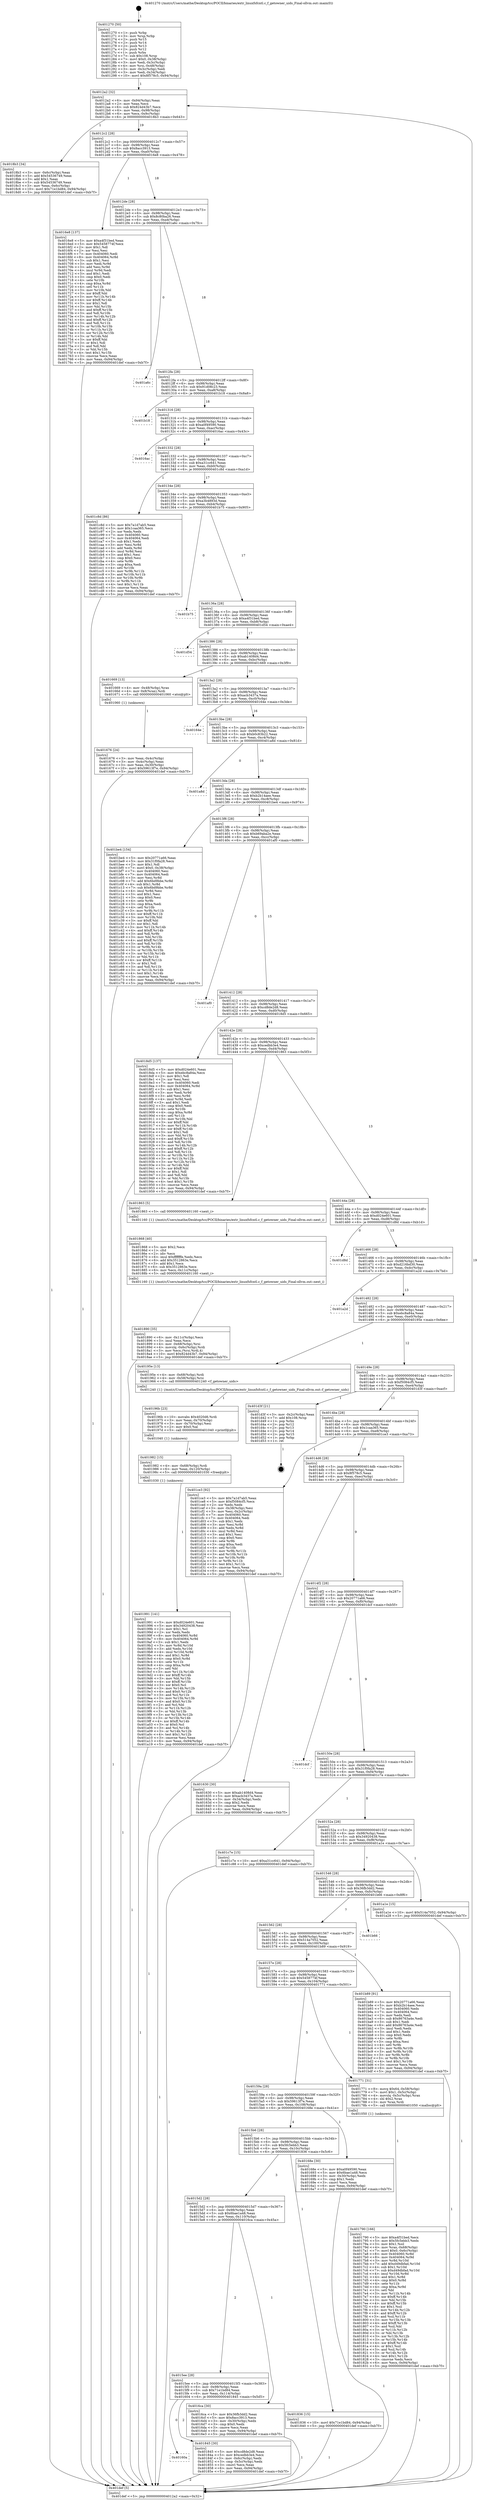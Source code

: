 digraph "0x401270" {
  label = "0x401270 (/mnt/c/Users/mathe/Desktop/tcc/POCII/binaries/extr_linuxfsfcntl.c_f_getowner_uids_Final-ollvm.out::main(0))"
  labelloc = "t"
  node[shape=record]

  Entry [label="",width=0.3,height=0.3,shape=circle,fillcolor=black,style=filled]
  "0x4012a2" [label="{
     0x4012a2 [32]\l
     | [instrs]\l
     &nbsp;&nbsp;0x4012a2 \<+6\>: mov -0x94(%rbp),%eax\l
     &nbsp;&nbsp;0x4012a8 \<+2\>: mov %eax,%ecx\l
     &nbsp;&nbsp;0x4012aa \<+6\>: sub $0x824d43b7,%ecx\l
     &nbsp;&nbsp;0x4012b0 \<+6\>: mov %eax,-0x98(%rbp)\l
     &nbsp;&nbsp;0x4012b6 \<+6\>: mov %ecx,-0x9c(%rbp)\l
     &nbsp;&nbsp;0x4012bc \<+6\>: je 00000000004018b3 \<main+0x643\>\l
  }"]
  "0x4018b3" [label="{
     0x4018b3 [34]\l
     | [instrs]\l
     &nbsp;&nbsp;0x4018b3 \<+3\>: mov -0x6c(%rbp),%eax\l
     &nbsp;&nbsp;0x4018b6 \<+5\>: add $0x54536749,%eax\l
     &nbsp;&nbsp;0x4018bb \<+3\>: add $0x1,%eax\l
     &nbsp;&nbsp;0x4018be \<+5\>: sub $0x54536749,%eax\l
     &nbsp;&nbsp;0x4018c3 \<+3\>: mov %eax,-0x6c(%rbp)\l
     &nbsp;&nbsp;0x4018c6 \<+10\>: movl $0x71e1bd84,-0x94(%rbp)\l
     &nbsp;&nbsp;0x4018d0 \<+5\>: jmp 0000000000401def \<main+0xb7f\>\l
  }"]
  "0x4012c2" [label="{
     0x4012c2 [28]\l
     | [instrs]\l
     &nbsp;&nbsp;0x4012c2 \<+5\>: jmp 00000000004012c7 \<main+0x57\>\l
     &nbsp;&nbsp;0x4012c7 \<+6\>: mov -0x98(%rbp),%eax\l
     &nbsp;&nbsp;0x4012cd \<+5\>: sub $0x8acc3913,%eax\l
     &nbsp;&nbsp;0x4012d2 \<+6\>: mov %eax,-0xa0(%rbp)\l
     &nbsp;&nbsp;0x4012d8 \<+6\>: je 00000000004016e8 \<main+0x478\>\l
  }"]
  Exit [label="",width=0.3,height=0.3,shape=circle,fillcolor=black,style=filled,peripheries=2]
  "0x4016e8" [label="{
     0x4016e8 [137]\l
     | [instrs]\l
     &nbsp;&nbsp;0x4016e8 \<+5\>: mov $0xa4f31bed,%eax\l
     &nbsp;&nbsp;0x4016ed \<+5\>: mov $0x5458774f,%ecx\l
     &nbsp;&nbsp;0x4016f2 \<+2\>: mov $0x1,%dl\l
     &nbsp;&nbsp;0x4016f4 \<+2\>: xor %esi,%esi\l
     &nbsp;&nbsp;0x4016f6 \<+7\>: mov 0x404060,%edi\l
     &nbsp;&nbsp;0x4016fd \<+8\>: mov 0x404064,%r8d\l
     &nbsp;&nbsp;0x401705 \<+3\>: sub $0x1,%esi\l
     &nbsp;&nbsp;0x401708 \<+3\>: mov %edi,%r9d\l
     &nbsp;&nbsp;0x40170b \<+3\>: add %esi,%r9d\l
     &nbsp;&nbsp;0x40170e \<+4\>: imul %r9d,%edi\l
     &nbsp;&nbsp;0x401712 \<+3\>: and $0x1,%edi\l
     &nbsp;&nbsp;0x401715 \<+3\>: cmp $0x0,%edi\l
     &nbsp;&nbsp;0x401718 \<+4\>: sete %r10b\l
     &nbsp;&nbsp;0x40171c \<+4\>: cmp $0xa,%r8d\l
     &nbsp;&nbsp;0x401720 \<+4\>: setl %r11b\l
     &nbsp;&nbsp;0x401724 \<+3\>: mov %r10b,%bl\l
     &nbsp;&nbsp;0x401727 \<+3\>: xor $0xff,%bl\l
     &nbsp;&nbsp;0x40172a \<+3\>: mov %r11b,%r14b\l
     &nbsp;&nbsp;0x40172d \<+4\>: xor $0xff,%r14b\l
     &nbsp;&nbsp;0x401731 \<+3\>: xor $0x1,%dl\l
     &nbsp;&nbsp;0x401734 \<+3\>: mov %bl,%r15b\l
     &nbsp;&nbsp;0x401737 \<+4\>: and $0xff,%r15b\l
     &nbsp;&nbsp;0x40173b \<+3\>: and %dl,%r10b\l
     &nbsp;&nbsp;0x40173e \<+3\>: mov %r14b,%r12b\l
     &nbsp;&nbsp;0x401741 \<+4\>: and $0xff,%r12b\l
     &nbsp;&nbsp;0x401745 \<+3\>: and %dl,%r11b\l
     &nbsp;&nbsp;0x401748 \<+3\>: or %r10b,%r15b\l
     &nbsp;&nbsp;0x40174b \<+3\>: or %r11b,%r12b\l
     &nbsp;&nbsp;0x40174e \<+3\>: xor %r12b,%r15b\l
     &nbsp;&nbsp;0x401751 \<+3\>: or %r14b,%bl\l
     &nbsp;&nbsp;0x401754 \<+3\>: xor $0xff,%bl\l
     &nbsp;&nbsp;0x401757 \<+3\>: or $0x1,%dl\l
     &nbsp;&nbsp;0x40175a \<+2\>: and %dl,%bl\l
     &nbsp;&nbsp;0x40175c \<+3\>: or %bl,%r15b\l
     &nbsp;&nbsp;0x40175f \<+4\>: test $0x1,%r15b\l
     &nbsp;&nbsp;0x401763 \<+3\>: cmovne %ecx,%eax\l
     &nbsp;&nbsp;0x401766 \<+6\>: mov %eax,-0x94(%rbp)\l
     &nbsp;&nbsp;0x40176c \<+5\>: jmp 0000000000401def \<main+0xb7f\>\l
  }"]
  "0x4012de" [label="{
     0x4012de [28]\l
     | [instrs]\l
     &nbsp;&nbsp;0x4012de \<+5\>: jmp 00000000004012e3 \<main+0x73\>\l
     &nbsp;&nbsp;0x4012e3 \<+6\>: mov -0x98(%rbp),%eax\l
     &nbsp;&nbsp;0x4012e9 \<+5\>: sub $0x8c80ba26,%eax\l
     &nbsp;&nbsp;0x4012ee \<+6\>: mov %eax,-0xa4(%rbp)\l
     &nbsp;&nbsp;0x4012f4 \<+6\>: je 0000000000401a6c \<main+0x7fc\>\l
  }"]
  "0x401991" [label="{
     0x401991 [141]\l
     | [instrs]\l
     &nbsp;&nbsp;0x401991 \<+5\>: mov $0xd024e601,%eax\l
     &nbsp;&nbsp;0x401996 \<+5\>: mov $0x34920438,%esi\l
     &nbsp;&nbsp;0x40199b \<+2\>: mov $0x1,%cl\l
     &nbsp;&nbsp;0x40199d \<+2\>: xor %edx,%edx\l
     &nbsp;&nbsp;0x40199f \<+8\>: mov 0x404060,%r8d\l
     &nbsp;&nbsp;0x4019a7 \<+8\>: mov 0x404064,%r9d\l
     &nbsp;&nbsp;0x4019af \<+3\>: sub $0x1,%edx\l
     &nbsp;&nbsp;0x4019b2 \<+3\>: mov %r8d,%r10d\l
     &nbsp;&nbsp;0x4019b5 \<+3\>: add %edx,%r10d\l
     &nbsp;&nbsp;0x4019b8 \<+4\>: imul %r10d,%r8d\l
     &nbsp;&nbsp;0x4019bc \<+4\>: and $0x1,%r8d\l
     &nbsp;&nbsp;0x4019c0 \<+4\>: cmp $0x0,%r8d\l
     &nbsp;&nbsp;0x4019c4 \<+4\>: sete %r11b\l
     &nbsp;&nbsp;0x4019c8 \<+4\>: cmp $0xa,%r9d\l
     &nbsp;&nbsp;0x4019cc \<+3\>: setl %bl\l
     &nbsp;&nbsp;0x4019cf \<+3\>: mov %r11b,%r14b\l
     &nbsp;&nbsp;0x4019d2 \<+4\>: xor $0xff,%r14b\l
     &nbsp;&nbsp;0x4019d6 \<+3\>: mov %bl,%r15b\l
     &nbsp;&nbsp;0x4019d9 \<+4\>: xor $0xff,%r15b\l
     &nbsp;&nbsp;0x4019dd \<+3\>: xor $0x0,%cl\l
     &nbsp;&nbsp;0x4019e0 \<+3\>: mov %r14b,%r12b\l
     &nbsp;&nbsp;0x4019e3 \<+4\>: and $0x0,%r12b\l
     &nbsp;&nbsp;0x4019e7 \<+3\>: and %cl,%r11b\l
     &nbsp;&nbsp;0x4019ea \<+3\>: mov %r15b,%r13b\l
     &nbsp;&nbsp;0x4019ed \<+4\>: and $0x0,%r13b\l
     &nbsp;&nbsp;0x4019f1 \<+2\>: and %cl,%bl\l
     &nbsp;&nbsp;0x4019f3 \<+3\>: or %r11b,%r12b\l
     &nbsp;&nbsp;0x4019f6 \<+3\>: or %bl,%r13b\l
     &nbsp;&nbsp;0x4019f9 \<+3\>: xor %r13b,%r12b\l
     &nbsp;&nbsp;0x4019fc \<+3\>: or %r15b,%r14b\l
     &nbsp;&nbsp;0x4019ff \<+4\>: xor $0xff,%r14b\l
     &nbsp;&nbsp;0x401a03 \<+3\>: or $0x0,%cl\l
     &nbsp;&nbsp;0x401a06 \<+3\>: and %cl,%r14b\l
     &nbsp;&nbsp;0x401a09 \<+3\>: or %r14b,%r12b\l
     &nbsp;&nbsp;0x401a0c \<+4\>: test $0x1,%r12b\l
     &nbsp;&nbsp;0x401a10 \<+3\>: cmovne %esi,%eax\l
     &nbsp;&nbsp;0x401a13 \<+6\>: mov %eax,-0x94(%rbp)\l
     &nbsp;&nbsp;0x401a19 \<+5\>: jmp 0000000000401def \<main+0xb7f\>\l
  }"]
  "0x401a6c" [label="{
     0x401a6c\l
  }", style=dashed]
  "0x4012fa" [label="{
     0x4012fa [28]\l
     | [instrs]\l
     &nbsp;&nbsp;0x4012fa \<+5\>: jmp 00000000004012ff \<main+0x8f\>\l
     &nbsp;&nbsp;0x4012ff \<+6\>: mov -0x98(%rbp),%eax\l
     &nbsp;&nbsp;0x401305 \<+5\>: sub $0x91d08c23,%eax\l
     &nbsp;&nbsp;0x40130a \<+6\>: mov %eax,-0xa8(%rbp)\l
     &nbsp;&nbsp;0x401310 \<+6\>: je 0000000000401b18 \<main+0x8a8\>\l
  }"]
  "0x401982" [label="{
     0x401982 [15]\l
     | [instrs]\l
     &nbsp;&nbsp;0x401982 \<+4\>: mov -0x68(%rbp),%rdi\l
     &nbsp;&nbsp;0x401986 \<+6\>: mov %eax,-0x120(%rbp)\l
     &nbsp;&nbsp;0x40198c \<+5\>: call 0000000000401030 \<free@plt\>\l
     | [calls]\l
     &nbsp;&nbsp;0x401030 \{1\} (unknown)\l
  }"]
  "0x401b18" [label="{
     0x401b18\l
  }", style=dashed]
  "0x401316" [label="{
     0x401316 [28]\l
     | [instrs]\l
     &nbsp;&nbsp;0x401316 \<+5\>: jmp 000000000040131b \<main+0xab\>\l
     &nbsp;&nbsp;0x40131b \<+6\>: mov -0x98(%rbp),%eax\l
     &nbsp;&nbsp;0x401321 \<+5\>: sub $0xa0f49590,%eax\l
     &nbsp;&nbsp;0x401326 \<+6\>: mov %eax,-0xac(%rbp)\l
     &nbsp;&nbsp;0x40132c \<+6\>: je 00000000004016ac \<main+0x43c\>\l
  }"]
  "0x40196b" [label="{
     0x40196b [23]\l
     | [instrs]\l
     &nbsp;&nbsp;0x40196b \<+10\>: movabs $0x4020d6,%rdi\l
     &nbsp;&nbsp;0x401975 \<+3\>: mov %eax,-0x70(%rbp)\l
     &nbsp;&nbsp;0x401978 \<+3\>: mov -0x70(%rbp),%esi\l
     &nbsp;&nbsp;0x40197b \<+2\>: mov $0x0,%al\l
     &nbsp;&nbsp;0x40197d \<+5\>: call 0000000000401040 \<printf@plt\>\l
     | [calls]\l
     &nbsp;&nbsp;0x401040 \{1\} (unknown)\l
  }"]
  "0x4016ac" [label="{
     0x4016ac\l
  }", style=dashed]
  "0x401332" [label="{
     0x401332 [28]\l
     | [instrs]\l
     &nbsp;&nbsp;0x401332 \<+5\>: jmp 0000000000401337 \<main+0xc7\>\l
     &nbsp;&nbsp;0x401337 \<+6\>: mov -0x98(%rbp),%eax\l
     &nbsp;&nbsp;0x40133d \<+5\>: sub $0xa31cc641,%eax\l
     &nbsp;&nbsp;0x401342 \<+6\>: mov %eax,-0xb0(%rbp)\l
     &nbsp;&nbsp;0x401348 \<+6\>: je 0000000000401c8d \<main+0xa1d\>\l
  }"]
  "0x401890" [label="{
     0x401890 [35]\l
     | [instrs]\l
     &nbsp;&nbsp;0x401890 \<+6\>: mov -0x11c(%rbp),%ecx\l
     &nbsp;&nbsp;0x401896 \<+3\>: imul %eax,%ecx\l
     &nbsp;&nbsp;0x401899 \<+4\>: mov -0x68(%rbp),%rsi\l
     &nbsp;&nbsp;0x40189d \<+4\>: movslq -0x6c(%rbp),%rdi\l
     &nbsp;&nbsp;0x4018a1 \<+3\>: mov %ecx,(%rsi,%rdi,4)\l
     &nbsp;&nbsp;0x4018a4 \<+10\>: movl $0x824d43b7,-0x94(%rbp)\l
     &nbsp;&nbsp;0x4018ae \<+5\>: jmp 0000000000401def \<main+0xb7f\>\l
  }"]
  "0x401c8d" [label="{
     0x401c8d [86]\l
     | [instrs]\l
     &nbsp;&nbsp;0x401c8d \<+5\>: mov $0x7a1d7ab5,%eax\l
     &nbsp;&nbsp;0x401c92 \<+5\>: mov $0x1caa365,%ecx\l
     &nbsp;&nbsp;0x401c97 \<+2\>: xor %edx,%edx\l
     &nbsp;&nbsp;0x401c99 \<+7\>: mov 0x404060,%esi\l
     &nbsp;&nbsp;0x401ca0 \<+7\>: mov 0x404064,%edi\l
     &nbsp;&nbsp;0x401ca7 \<+3\>: sub $0x1,%edx\l
     &nbsp;&nbsp;0x401caa \<+3\>: mov %esi,%r8d\l
     &nbsp;&nbsp;0x401cad \<+3\>: add %edx,%r8d\l
     &nbsp;&nbsp;0x401cb0 \<+4\>: imul %r8d,%esi\l
     &nbsp;&nbsp;0x401cb4 \<+3\>: and $0x1,%esi\l
     &nbsp;&nbsp;0x401cb7 \<+3\>: cmp $0x0,%esi\l
     &nbsp;&nbsp;0x401cba \<+4\>: sete %r9b\l
     &nbsp;&nbsp;0x401cbe \<+3\>: cmp $0xa,%edi\l
     &nbsp;&nbsp;0x401cc1 \<+4\>: setl %r10b\l
     &nbsp;&nbsp;0x401cc5 \<+3\>: mov %r9b,%r11b\l
     &nbsp;&nbsp;0x401cc8 \<+3\>: and %r10b,%r11b\l
     &nbsp;&nbsp;0x401ccb \<+3\>: xor %r10b,%r9b\l
     &nbsp;&nbsp;0x401cce \<+3\>: or %r9b,%r11b\l
     &nbsp;&nbsp;0x401cd1 \<+4\>: test $0x1,%r11b\l
     &nbsp;&nbsp;0x401cd5 \<+3\>: cmovne %ecx,%eax\l
     &nbsp;&nbsp;0x401cd8 \<+6\>: mov %eax,-0x94(%rbp)\l
     &nbsp;&nbsp;0x401cde \<+5\>: jmp 0000000000401def \<main+0xb7f\>\l
  }"]
  "0x40134e" [label="{
     0x40134e [28]\l
     | [instrs]\l
     &nbsp;&nbsp;0x40134e \<+5\>: jmp 0000000000401353 \<main+0xe3\>\l
     &nbsp;&nbsp;0x401353 \<+6\>: mov -0x98(%rbp),%eax\l
     &nbsp;&nbsp;0x401359 \<+5\>: sub $0xa3b4893d,%eax\l
     &nbsp;&nbsp;0x40135e \<+6\>: mov %eax,-0xb4(%rbp)\l
     &nbsp;&nbsp;0x401364 \<+6\>: je 0000000000401b75 \<main+0x905\>\l
  }"]
  "0x401868" [label="{
     0x401868 [40]\l
     | [instrs]\l
     &nbsp;&nbsp;0x401868 \<+5\>: mov $0x2,%ecx\l
     &nbsp;&nbsp;0x40186d \<+1\>: cltd\l
     &nbsp;&nbsp;0x40186e \<+2\>: idiv %ecx\l
     &nbsp;&nbsp;0x401870 \<+6\>: imul $0xfffffffe,%edx,%ecx\l
     &nbsp;&nbsp;0x401876 \<+6\>: add $0x3512863e,%ecx\l
     &nbsp;&nbsp;0x40187c \<+3\>: add $0x1,%ecx\l
     &nbsp;&nbsp;0x40187f \<+6\>: sub $0x3512863e,%ecx\l
     &nbsp;&nbsp;0x401885 \<+6\>: mov %ecx,-0x11c(%rbp)\l
     &nbsp;&nbsp;0x40188b \<+5\>: call 0000000000401160 \<next_i\>\l
     | [calls]\l
     &nbsp;&nbsp;0x401160 \{1\} (/mnt/c/Users/mathe/Desktop/tcc/POCII/binaries/extr_linuxfsfcntl.c_f_getowner_uids_Final-ollvm.out::next_i)\l
  }"]
  "0x401b75" [label="{
     0x401b75\l
  }", style=dashed]
  "0x40136a" [label="{
     0x40136a [28]\l
     | [instrs]\l
     &nbsp;&nbsp;0x40136a \<+5\>: jmp 000000000040136f \<main+0xff\>\l
     &nbsp;&nbsp;0x40136f \<+6\>: mov -0x98(%rbp),%eax\l
     &nbsp;&nbsp;0x401375 \<+5\>: sub $0xa4f31bed,%eax\l
     &nbsp;&nbsp;0x40137a \<+6\>: mov %eax,-0xb8(%rbp)\l
     &nbsp;&nbsp;0x401380 \<+6\>: je 0000000000401d54 \<main+0xae4\>\l
  }"]
  "0x40160a" [label="{
     0x40160a\l
  }", style=dashed]
  "0x401d54" [label="{
     0x401d54\l
  }", style=dashed]
  "0x401386" [label="{
     0x401386 [28]\l
     | [instrs]\l
     &nbsp;&nbsp;0x401386 \<+5\>: jmp 000000000040138b \<main+0x11b\>\l
     &nbsp;&nbsp;0x40138b \<+6\>: mov -0x98(%rbp),%eax\l
     &nbsp;&nbsp;0x401391 \<+5\>: sub $0xab1408d4,%eax\l
     &nbsp;&nbsp;0x401396 \<+6\>: mov %eax,-0xbc(%rbp)\l
     &nbsp;&nbsp;0x40139c \<+6\>: je 0000000000401669 \<main+0x3f9\>\l
  }"]
  "0x401845" [label="{
     0x401845 [30]\l
     | [instrs]\l
     &nbsp;&nbsp;0x401845 \<+5\>: mov $0xcd8de2d8,%eax\l
     &nbsp;&nbsp;0x40184a \<+5\>: mov $0xcedbb3e4,%ecx\l
     &nbsp;&nbsp;0x40184f \<+3\>: mov -0x6c(%rbp),%edx\l
     &nbsp;&nbsp;0x401852 \<+3\>: cmp -0x5c(%rbp),%edx\l
     &nbsp;&nbsp;0x401855 \<+3\>: cmovl %ecx,%eax\l
     &nbsp;&nbsp;0x401858 \<+6\>: mov %eax,-0x94(%rbp)\l
     &nbsp;&nbsp;0x40185e \<+5\>: jmp 0000000000401def \<main+0xb7f\>\l
  }"]
  "0x401669" [label="{
     0x401669 [13]\l
     | [instrs]\l
     &nbsp;&nbsp;0x401669 \<+4\>: mov -0x48(%rbp),%rax\l
     &nbsp;&nbsp;0x40166d \<+4\>: mov 0x8(%rax),%rdi\l
     &nbsp;&nbsp;0x401671 \<+5\>: call 0000000000401060 \<atoi@plt\>\l
     | [calls]\l
     &nbsp;&nbsp;0x401060 \{1\} (unknown)\l
  }"]
  "0x4013a2" [label="{
     0x4013a2 [28]\l
     | [instrs]\l
     &nbsp;&nbsp;0x4013a2 \<+5\>: jmp 00000000004013a7 \<main+0x137\>\l
     &nbsp;&nbsp;0x4013a7 \<+6\>: mov -0x98(%rbp),%eax\l
     &nbsp;&nbsp;0x4013ad \<+5\>: sub $0xacb3437a,%eax\l
     &nbsp;&nbsp;0x4013b2 \<+6\>: mov %eax,-0xc0(%rbp)\l
     &nbsp;&nbsp;0x4013b8 \<+6\>: je 000000000040164e \<main+0x3de\>\l
  }"]
  "0x401790" [label="{
     0x401790 [166]\l
     | [instrs]\l
     &nbsp;&nbsp;0x401790 \<+5\>: mov $0xa4f31bed,%ecx\l
     &nbsp;&nbsp;0x401795 \<+5\>: mov $0x5fc5ebb3,%edx\l
     &nbsp;&nbsp;0x40179a \<+3\>: mov $0x1,%sil\l
     &nbsp;&nbsp;0x40179d \<+4\>: mov %rax,-0x68(%rbp)\l
     &nbsp;&nbsp;0x4017a1 \<+7\>: movl $0x0,-0x6c(%rbp)\l
     &nbsp;&nbsp;0x4017a8 \<+8\>: mov 0x404060,%r8d\l
     &nbsp;&nbsp;0x4017b0 \<+8\>: mov 0x404064,%r9d\l
     &nbsp;&nbsp;0x4017b8 \<+3\>: mov %r8d,%r10d\l
     &nbsp;&nbsp;0x4017bb \<+7\>: add $0xd49dbfad,%r10d\l
     &nbsp;&nbsp;0x4017c2 \<+4\>: sub $0x1,%r10d\l
     &nbsp;&nbsp;0x4017c6 \<+7\>: sub $0xd49dbfad,%r10d\l
     &nbsp;&nbsp;0x4017cd \<+4\>: imul %r10d,%r8d\l
     &nbsp;&nbsp;0x4017d1 \<+4\>: and $0x1,%r8d\l
     &nbsp;&nbsp;0x4017d5 \<+4\>: cmp $0x0,%r8d\l
     &nbsp;&nbsp;0x4017d9 \<+4\>: sete %r11b\l
     &nbsp;&nbsp;0x4017dd \<+4\>: cmp $0xa,%r9d\l
     &nbsp;&nbsp;0x4017e1 \<+3\>: setl %bl\l
     &nbsp;&nbsp;0x4017e4 \<+3\>: mov %r11b,%r14b\l
     &nbsp;&nbsp;0x4017e7 \<+4\>: xor $0xff,%r14b\l
     &nbsp;&nbsp;0x4017eb \<+3\>: mov %bl,%r15b\l
     &nbsp;&nbsp;0x4017ee \<+4\>: xor $0xff,%r15b\l
     &nbsp;&nbsp;0x4017f2 \<+4\>: xor $0x1,%sil\l
     &nbsp;&nbsp;0x4017f6 \<+3\>: mov %r14b,%r12b\l
     &nbsp;&nbsp;0x4017f9 \<+4\>: and $0xff,%r12b\l
     &nbsp;&nbsp;0x4017fd \<+3\>: and %sil,%r11b\l
     &nbsp;&nbsp;0x401800 \<+3\>: mov %r15b,%r13b\l
     &nbsp;&nbsp;0x401803 \<+4\>: and $0xff,%r13b\l
     &nbsp;&nbsp;0x401807 \<+3\>: and %sil,%bl\l
     &nbsp;&nbsp;0x40180a \<+3\>: or %r11b,%r12b\l
     &nbsp;&nbsp;0x40180d \<+3\>: or %bl,%r13b\l
     &nbsp;&nbsp;0x401810 \<+3\>: xor %r13b,%r12b\l
     &nbsp;&nbsp;0x401813 \<+3\>: or %r15b,%r14b\l
     &nbsp;&nbsp;0x401816 \<+4\>: xor $0xff,%r14b\l
     &nbsp;&nbsp;0x40181a \<+4\>: or $0x1,%sil\l
     &nbsp;&nbsp;0x40181e \<+3\>: and %sil,%r14b\l
     &nbsp;&nbsp;0x401821 \<+3\>: or %r14b,%r12b\l
     &nbsp;&nbsp;0x401824 \<+4\>: test $0x1,%r12b\l
     &nbsp;&nbsp;0x401828 \<+3\>: cmovne %edx,%ecx\l
     &nbsp;&nbsp;0x40182b \<+6\>: mov %ecx,-0x94(%rbp)\l
     &nbsp;&nbsp;0x401831 \<+5\>: jmp 0000000000401def \<main+0xb7f\>\l
  }"]
  "0x40164e" [label="{
     0x40164e\l
  }", style=dashed]
  "0x4013be" [label="{
     0x4013be [28]\l
     | [instrs]\l
     &nbsp;&nbsp;0x4013be \<+5\>: jmp 00000000004013c3 \<main+0x153\>\l
     &nbsp;&nbsp;0x4013c3 \<+6\>: mov -0x98(%rbp),%eax\l
     &nbsp;&nbsp;0x4013c9 \<+5\>: sub $0xb0c83b22,%eax\l
     &nbsp;&nbsp;0x4013ce \<+6\>: mov %eax,-0xc4(%rbp)\l
     &nbsp;&nbsp;0x4013d4 \<+6\>: je 0000000000401a8d \<main+0x81d\>\l
  }"]
  "0x4015ee" [label="{
     0x4015ee [28]\l
     | [instrs]\l
     &nbsp;&nbsp;0x4015ee \<+5\>: jmp 00000000004015f3 \<main+0x383\>\l
     &nbsp;&nbsp;0x4015f3 \<+6\>: mov -0x98(%rbp),%eax\l
     &nbsp;&nbsp;0x4015f9 \<+5\>: sub $0x71e1bd84,%eax\l
     &nbsp;&nbsp;0x4015fe \<+6\>: mov %eax,-0x114(%rbp)\l
     &nbsp;&nbsp;0x401604 \<+6\>: je 0000000000401845 \<main+0x5d5\>\l
  }"]
  "0x401a8d" [label="{
     0x401a8d\l
  }", style=dashed]
  "0x4013da" [label="{
     0x4013da [28]\l
     | [instrs]\l
     &nbsp;&nbsp;0x4013da \<+5\>: jmp 00000000004013df \<main+0x16f\>\l
     &nbsp;&nbsp;0x4013df \<+6\>: mov -0x98(%rbp),%eax\l
     &nbsp;&nbsp;0x4013e5 \<+5\>: sub $0xb2b14aee,%eax\l
     &nbsp;&nbsp;0x4013ea \<+6\>: mov %eax,-0xc8(%rbp)\l
     &nbsp;&nbsp;0x4013f0 \<+6\>: je 0000000000401be4 \<main+0x974\>\l
  }"]
  "0x4016ca" [label="{
     0x4016ca [30]\l
     | [instrs]\l
     &nbsp;&nbsp;0x4016ca \<+5\>: mov $0x36fb3dd2,%eax\l
     &nbsp;&nbsp;0x4016cf \<+5\>: mov $0x8acc3913,%ecx\l
     &nbsp;&nbsp;0x4016d4 \<+3\>: mov -0x30(%rbp),%edx\l
     &nbsp;&nbsp;0x4016d7 \<+3\>: cmp $0x0,%edx\l
     &nbsp;&nbsp;0x4016da \<+3\>: cmove %ecx,%eax\l
     &nbsp;&nbsp;0x4016dd \<+6\>: mov %eax,-0x94(%rbp)\l
     &nbsp;&nbsp;0x4016e3 \<+5\>: jmp 0000000000401def \<main+0xb7f\>\l
  }"]
  "0x401be4" [label="{
     0x401be4 [154]\l
     | [instrs]\l
     &nbsp;&nbsp;0x401be4 \<+5\>: mov $0x20771a66,%eax\l
     &nbsp;&nbsp;0x401be9 \<+5\>: mov $0x31f0fa28,%ecx\l
     &nbsp;&nbsp;0x401bee \<+2\>: mov $0x1,%dl\l
     &nbsp;&nbsp;0x401bf0 \<+7\>: movl $0x0,-0x38(%rbp)\l
     &nbsp;&nbsp;0x401bf7 \<+7\>: mov 0x404060,%esi\l
     &nbsp;&nbsp;0x401bfe \<+7\>: mov 0x404064,%edi\l
     &nbsp;&nbsp;0x401c05 \<+3\>: mov %esi,%r8d\l
     &nbsp;&nbsp;0x401c08 \<+7\>: add $0x6bd9bbe,%r8d\l
     &nbsp;&nbsp;0x401c0f \<+4\>: sub $0x1,%r8d\l
     &nbsp;&nbsp;0x401c13 \<+7\>: sub $0x6bd9bbe,%r8d\l
     &nbsp;&nbsp;0x401c1a \<+4\>: imul %r8d,%esi\l
     &nbsp;&nbsp;0x401c1e \<+3\>: and $0x1,%esi\l
     &nbsp;&nbsp;0x401c21 \<+3\>: cmp $0x0,%esi\l
     &nbsp;&nbsp;0x401c24 \<+4\>: sete %r9b\l
     &nbsp;&nbsp;0x401c28 \<+3\>: cmp $0xa,%edi\l
     &nbsp;&nbsp;0x401c2b \<+4\>: setl %r10b\l
     &nbsp;&nbsp;0x401c2f \<+3\>: mov %r9b,%r11b\l
     &nbsp;&nbsp;0x401c32 \<+4\>: xor $0xff,%r11b\l
     &nbsp;&nbsp;0x401c36 \<+3\>: mov %r10b,%bl\l
     &nbsp;&nbsp;0x401c39 \<+3\>: xor $0xff,%bl\l
     &nbsp;&nbsp;0x401c3c \<+3\>: xor $0x1,%dl\l
     &nbsp;&nbsp;0x401c3f \<+3\>: mov %r11b,%r14b\l
     &nbsp;&nbsp;0x401c42 \<+4\>: and $0xff,%r14b\l
     &nbsp;&nbsp;0x401c46 \<+3\>: and %dl,%r9b\l
     &nbsp;&nbsp;0x401c49 \<+3\>: mov %bl,%r15b\l
     &nbsp;&nbsp;0x401c4c \<+4\>: and $0xff,%r15b\l
     &nbsp;&nbsp;0x401c50 \<+3\>: and %dl,%r10b\l
     &nbsp;&nbsp;0x401c53 \<+3\>: or %r9b,%r14b\l
     &nbsp;&nbsp;0x401c56 \<+3\>: or %r10b,%r15b\l
     &nbsp;&nbsp;0x401c59 \<+3\>: xor %r15b,%r14b\l
     &nbsp;&nbsp;0x401c5c \<+3\>: or %bl,%r11b\l
     &nbsp;&nbsp;0x401c5f \<+4\>: xor $0xff,%r11b\l
     &nbsp;&nbsp;0x401c63 \<+3\>: or $0x1,%dl\l
     &nbsp;&nbsp;0x401c66 \<+3\>: and %dl,%r11b\l
     &nbsp;&nbsp;0x401c69 \<+3\>: or %r11b,%r14b\l
     &nbsp;&nbsp;0x401c6c \<+4\>: test $0x1,%r14b\l
     &nbsp;&nbsp;0x401c70 \<+3\>: cmovne %ecx,%eax\l
     &nbsp;&nbsp;0x401c73 \<+6\>: mov %eax,-0x94(%rbp)\l
     &nbsp;&nbsp;0x401c79 \<+5\>: jmp 0000000000401def \<main+0xb7f\>\l
  }"]
  "0x4013f6" [label="{
     0x4013f6 [28]\l
     | [instrs]\l
     &nbsp;&nbsp;0x4013f6 \<+5\>: jmp 00000000004013fb \<main+0x18b\>\l
     &nbsp;&nbsp;0x4013fb \<+6\>: mov -0x98(%rbp),%eax\l
     &nbsp;&nbsp;0x401401 \<+5\>: sub $0xb69aba2e,%eax\l
     &nbsp;&nbsp;0x401406 \<+6\>: mov %eax,-0xcc(%rbp)\l
     &nbsp;&nbsp;0x40140c \<+6\>: je 0000000000401af0 \<main+0x880\>\l
  }"]
  "0x4015d2" [label="{
     0x4015d2 [28]\l
     | [instrs]\l
     &nbsp;&nbsp;0x4015d2 \<+5\>: jmp 00000000004015d7 \<main+0x367\>\l
     &nbsp;&nbsp;0x4015d7 \<+6\>: mov -0x98(%rbp),%eax\l
     &nbsp;&nbsp;0x4015dd \<+5\>: sub $0x6bae1a48,%eax\l
     &nbsp;&nbsp;0x4015e2 \<+6\>: mov %eax,-0x110(%rbp)\l
     &nbsp;&nbsp;0x4015e8 \<+6\>: je 00000000004016ca \<main+0x45a\>\l
  }"]
  "0x401af0" [label="{
     0x401af0\l
  }", style=dashed]
  "0x401412" [label="{
     0x401412 [28]\l
     | [instrs]\l
     &nbsp;&nbsp;0x401412 \<+5\>: jmp 0000000000401417 \<main+0x1a7\>\l
     &nbsp;&nbsp;0x401417 \<+6\>: mov -0x98(%rbp),%eax\l
     &nbsp;&nbsp;0x40141d \<+5\>: sub $0xcd8de2d8,%eax\l
     &nbsp;&nbsp;0x401422 \<+6\>: mov %eax,-0xd0(%rbp)\l
     &nbsp;&nbsp;0x401428 \<+6\>: je 00000000004018d5 \<main+0x665\>\l
  }"]
  "0x401836" [label="{
     0x401836 [15]\l
     | [instrs]\l
     &nbsp;&nbsp;0x401836 \<+10\>: movl $0x71e1bd84,-0x94(%rbp)\l
     &nbsp;&nbsp;0x401840 \<+5\>: jmp 0000000000401def \<main+0xb7f\>\l
  }"]
  "0x4018d5" [label="{
     0x4018d5 [137]\l
     | [instrs]\l
     &nbsp;&nbsp;0x4018d5 \<+5\>: mov $0xd024e601,%eax\l
     &nbsp;&nbsp;0x4018da \<+5\>: mov $0xebc8a84a,%ecx\l
     &nbsp;&nbsp;0x4018df \<+2\>: mov $0x1,%dl\l
     &nbsp;&nbsp;0x4018e1 \<+2\>: xor %esi,%esi\l
     &nbsp;&nbsp;0x4018e3 \<+7\>: mov 0x404060,%edi\l
     &nbsp;&nbsp;0x4018ea \<+8\>: mov 0x404064,%r8d\l
     &nbsp;&nbsp;0x4018f2 \<+3\>: sub $0x1,%esi\l
     &nbsp;&nbsp;0x4018f5 \<+3\>: mov %edi,%r9d\l
     &nbsp;&nbsp;0x4018f8 \<+3\>: add %esi,%r9d\l
     &nbsp;&nbsp;0x4018fb \<+4\>: imul %r9d,%edi\l
     &nbsp;&nbsp;0x4018ff \<+3\>: and $0x1,%edi\l
     &nbsp;&nbsp;0x401902 \<+3\>: cmp $0x0,%edi\l
     &nbsp;&nbsp;0x401905 \<+4\>: sete %r10b\l
     &nbsp;&nbsp;0x401909 \<+4\>: cmp $0xa,%r8d\l
     &nbsp;&nbsp;0x40190d \<+4\>: setl %r11b\l
     &nbsp;&nbsp;0x401911 \<+3\>: mov %r10b,%bl\l
     &nbsp;&nbsp;0x401914 \<+3\>: xor $0xff,%bl\l
     &nbsp;&nbsp;0x401917 \<+3\>: mov %r11b,%r14b\l
     &nbsp;&nbsp;0x40191a \<+4\>: xor $0xff,%r14b\l
     &nbsp;&nbsp;0x40191e \<+3\>: xor $0x1,%dl\l
     &nbsp;&nbsp;0x401921 \<+3\>: mov %bl,%r15b\l
     &nbsp;&nbsp;0x401924 \<+4\>: and $0xff,%r15b\l
     &nbsp;&nbsp;0x401928 \<+3\>: and %dl,%r10b\l
     &nbsp;&nbsp;0x40192b \<+3\>: mov %r14b,%r12b\l
     &nbsp;&nbsp;0x40192e \<+4\>: and $0xff,%r12b\l
     &nbsp;&nbsp;0x401932 \<+3\>: and %dl,%r11b\l
     &nbsp;&nbsp;0x401935 \<+3\>: or %r10b,%r15b\l
     &nbsp;&nbsp;0x401938 \<+3\>: or %r11b,%r12b\l
     &nbsp;&nbsp;0x40193b \<+3\>: xor %r12b,%r15b\l
     &nbsp;&nbsp;0x40193e \<+3\>: or %r14b,%bl\l
     &nbsp;&nbsp;0x401941 \<+3\>: xor $0xff,%bl\l
     &nbsp;&nbsp;0x401944 \<+3\>: or $0x1,%dl\l
     &nbsp;&nbsp;0x401947 \<+2\>: and %dl,%bl\l
     &nbsp;&nbsp;0x401949 \<+3\>: or %bl,%r15b\l
     &nbsp;&nbsp;0x40194c \<+4\>: test $0x1,%r15b\l
     &nbsp;&nbsp;0x401950 \<+3\>: cmovne %ecx,%eax\l
     &nbsp;&nbsp;0x401953 \<+6\>: mov %eax,-0x94(%rbp)\l
     &nbsp;&nbsp;0x401959 \<+5\>: jmp 0000000000401def \<main+0xb7f\>\l
  }"]
  "0x40142e" [label="{
     0x40142e [28]\l
     | [instrs]\l
     &nbsp;&nbsp;0x40142e \<+5\>: jmp 0000000000401433 \<main+0x1c3\>\l
     &nbsp;&nbsp;0x401433 \<+6\>: mov -0x98(%rbp),%eax\l
     &nbsp;&nbsp;0x401439 \<+5\>: sub $0xcedbb3e4,%eax\l
     &nbsp;&nbsp;0x40143e \<+6\>: mov %eax,-0xd4(%rbp)\l
     &nbsp;&nbsp;0x401444 \<+6\>: je 0000000000401863 \<main+0x5f3\>\l
  }"]
  "0x4015b6" [label="{
     0x4015b6 [28]\l
     | [instrs]\l
     &nbsp;&nbsp;0x4015b6 \<+5\>: jmp 00000000004015bb \<main+0x34b\>\l
     &nbsp;&nbsp;0x4015bb \<+6\>: mov -0x98(%rbp),%eax\l
     &nbsp;&nbsp;0x4015c1 \<+5\>: sub $0x5fc5ebb3,%eax\l
     &nbsp;&nbsp;0x4015c6 \<+6\>: mov %eax,-0x10c(%rbp)\l
     &nbsp;&nbsp;0x4015cc \<+6\>: je 0000000000401836 \<main+0x5c6\>\l
  }"]
  "0x401863" [label="{
     0x401863 [5]\l
     | [instrs]\l
     &nbsp;&nbsp;0x401863 \<+5\>: call 0000000000401160 \<next_i\>\l
     | [calls]\l
     &nbsp;&nbsp;0x401160 \{1\} (/mnt/c/Users/mathe/Desktop/tcc/POCII/binaries/extr_linuxfsfcntl.c_f_getowner_uids_Final-ollvm.out::next_i)\l
  }"]
  "0x40144a" [label="{
     0x40144a [28]\l
     | [instrs]\l
     &nbsp;&nbsp;0x40144a \<+5\>: jmp 000000000040144f \<main+0x1df\>\l
     &nbsp;&nbsp;0x40144f \<+6\>: mov -0x98(%rbp),%eax\l
     &nbsp;&nbsp;0x401455 \<+5\>: sub $0xd024e601,%eax\l
     &nbsp;&nbsp;0x40145a \<+6\>: mov %eax,-0xd8(%rbp)\l
     &nbsp;&nbsp;0x401460 \<+6\>: je 0000000000401d8d \<main+0xb1d\>\l
  }"]
  "0x40168e" [label="{
     0x40168e [30]\l
     | [instrs]\l
     &nbsp;&nbsp;0x40168e \<+5\>: mov $0xa0f49590,%eax\l
     &nbsp;&nbsp;0x401693 \<+5\>: mov $0x6bae1a48,%ecx\l
     &nbsp;&nbsp;0x401698 \<+3\>: mov -0x30(%rbp),%edx\l
     &nbsp;&nbsp;0x40169b \<+3\>: cmp $0x1,%edx\l
     &nbsp;&nbsp;0x40169e \<+3\>: cmovl %ecx,%eax\l
     &nbsp;&nbsp;0x4016a1 \<+6\>: mov %eax,-0x94(%rbp)\l
     &nbsp;&nbsp;0x4016a7 \<+5\>: jmp 0000000000401def \<main+0xb7f\>\l
  }"]
  "0x401d8d" [label="{
     0x401d8d\l
  }", style=dashed]
  "0x401466" [label="{
     0x401466 [28]\l
     | [instrs]\l
     &nbsp;&nbsp;0x401466 \<+5\>: jmp 000000000040146b \<main+0x1fb\>\l
     &nbsp;&nbsp;0x40146b \<+6\>: mov -0x98(%rbp),%eax\l
     &nbsp;&nbsp;0x401471 \<+5\>: sub $0xd216bd30,%eax\l
     &nbsp;&nbsp;0x401476 \<+6\>: mov %eax,-0xdc(%rbp)\l
     &nbsp;&nbsp;0x40147c \<+6\>: je 0000000000401a2d \<main+0x7bd\>\l
  }"]
  "0x40159a" [label="{
     0x40159a [28]\l
     | [instrs]\l
     &nbsp;&nbsp;0x40159a \<+5\>: jmp 000000000040159f \<main+0x32f\>\l
     &nbsp;&nbsp;0x40159f \<+6\>: mov -0x98(%rbp),%eax\l
     &nbsp;&nbsp;0x4015a5 \<+5\>: sub $0x59613f7e,%eax\l
     &nbsp;&nbsp;0x4015aa \<+6\>: mov %eax,-0x108(%rbp)\l
     &nbsp;&nbsp;0x4015b0 \<+6\>: je 000000000040168e \<main+0x41e\>\l
  }"]
  "0x401a2d" [label="{
     0x401a2d\l
  }", style=dashed]
  "0x401482" [label="{
     0x401482 [28]\l
     | [instrs]\l
     &nbsp;&nbsp;0x401482 \<+5\>: jmp 0000000000401487 \<main+0x217\>\l
     &nbsp;&nbsp;0x401487 \<+6\>: mov -0x98(%rbp),%eax\l
     &nbsp;&nbsp;0x40148d \<+5\>: sub $0xebc8a84a,%eax\l
     &nbsp;&nbsp;0x401492 \<+6\>: mov %eax,-0xe0(%rbp)\l
     &nbsp;&nbsp;0x401498 \<+6\>: je 000000000040195e \<main+0x6ee\>\l
  }"]
  "0x401771" [label="{
     0x401771 [31]\l
     | [instrs]\l
     &nbsp;&nbsp;0x401771 \<+8\>: movq $0x64,-0x58(%rbp)\l
     &nbsp;&nbsp;0x401779 \<+7\>: movl $0x1,-0x5c(%rbp)\l
     &nbsp;&nbsp;0x401780 \<+4\>: movslq -0x5c(%rbp),%rax\l
     &nbsp;&nbsp;0x401784 \<+4\>: shl $0x2,%rax\l
     &nbsp;&nbsp;0x401788 \<+3\>: mov %rax,%rdi\l
     &nbsp;&nbsp;0x40178b \<+5\>: call 0000000000401050 \<malloc@plt\>\l
     | [calls]\l
     &nbsp;&nbsp;0x401050 \{1\} (unknown)\l
  }"]
  "0x40195e" [label="{
     0x40195e [13]\l
     | [instrs]\l
     &nbsp;&nbsp;0x40195e \<+4\>: mov -0x68(%rbp),%rdi\l
     &nbsp;&nbsp;0x401962 \<+4\>: mov -0x58(%rbp),%rsi\l
     &nbsp;&nbsp;0x401966 \<+5\>: call 0000000000401240 \<f_getowner_uids\>\l
     | [calls]\l
     &nbsp;&nbsp;0x401240 \{1\} (/mnt/c/Users/mathe/Desktop/tcc/POCII/binaries/extr_linuxfsfcntl.c_f_getowner_uids_Final-ollvm.out::f_getowner_uids)\l
  }"]
  "0x40149e" [label="{
     0x40149e [28]\l
     | [instrs]\l
     &nbsp;&nbsp;0x40149e \<+5\>: jmp 00000000004014a3 \<main+0x233\>\l
     &nbsp;&nbsp;0x4014a3 \<+6\>: mov -0x98(%rbp),%eax\l
     &nbsp;&nbsp;0x4014a9 \<+5\>: sub $0xf5084cf5,%eax\l
     &nbsp;&nbsp;0x4014ae \<+6\>: mov %eax,-0xe4(%rbp)\l
     &nbsp;&nbsp;0x4014b4 \<+6\>: je 0000000000401d3f \<main+0xacf\>\l
  }"]
  "0x40157e" [label="{
     0x40157e [28]\l
     | [instrs]\l
     &nbsp;&nbsp;0x40157e \<+5\>: jmp 0000000000401583 \<main+0x313\>\l
     &nbsp;&nbsp;0x401583 \<+6\>: mov -0x98(%rbp),%eax\l
     &nbsp;&nbsp;0x401589 \<+5\>: sub $0x5458774f,%eax\l
     &nbsp;&nbsp;0x40158e \<+6\>: mov %eax,-0x104(%rbp)\l
     &nbsp;&nbsp;0x401594 \<+6\>: je 0000000000401771 \<main+0x501\>\l
  }"]
  "0x401d3f" [label="{
     0x401d3f [21]\l
     | [instrs]\l
     &nbsp;&nbsp;0x401d3f \<+3\>: mov -0x2c(%rbp),%eax\l
     &nbsp;&nbsp;0x401d42 \<+7\>: add $0x108,%rsp\l
     &nbsp;&nbsp;0x401d49 \<+1\>: pop %rbx\l
     &nbsp;&nbsp;0x401d4a \<+2\>: pop %r12\l
     &nbsp;&nbsp;0x401d4c \<+2\>: pop %r13\l
     &nbsp;&nbsp;0x401d4e \<+2\>: pop %r14\l
     &nbsp;&nbsp;0x401d50 \<+2\>: pop %r15\l
     &nbsp;&nbsp;0x401d52 \<+1\>: pop %rbp\l
     &nbsp;&nbsp;0x401d53 \<+1\>: ret\l
  }"]
  "0x4014ba" [label="{
     0x4014ba [28]\l
     | [instrs]\l
     &nbsp;&nbsp;0x4014ba \<+5\>: jmp 00000000004014bf \<main+0x24f\>\l
     &nbsp;&nbsp;0x4014bf \<+6\>: mov -0x98(%rbp),%eax\l
     &nbsp;&nbsp;0x4014c5 \<+5\>: sub $0x1caa365,%eax\l
     &nbsp;&nbsp;0x4014ca \<+6\>: mov %eax,-0xe8(%rbp)\l
     &nbsp;&nbsp;0x4014d0 \<+6\>: je 0000000000401ce3 \<main+0xa73\>\l
  }"]
  "0x401b89" [label="{
     0x401b89 [91]\l
     | [instrs]\l
     &nbsp;&nbsp;0x401b89 \<+5\>: mov $0x20771a66,%eax\l
     &nbsp;&nbsp;0x401b8e \<+5\>: mov $0xb2b14aee,%ecx\l
     &nbsp;&nbsp;0x401b93 \<+7\>: mov 0x404060,%edx\l
     &nbsp;&nbsp;0x401b9a \<+7\>: mov 0x404064,%esi\l
     &nbsp;&nbsp;0x401ba1 \<+2\>: mov %edx,%edi\l
     &nbsp;&nbsp;0x401ba3 \<+6\>: sub $0x86763a4e,%edi\l
     &nbsp;&nbsp;0x401ba9 \<+3\>: sub $0x1,%edi\l
     &nbsp;&nbsp;0x401bac \<+6\>: add $0x86763a4e,%edi\l
     &nbsp;&nbsp;0x401bb2 \<+3\>: imul %edi,%edx\l
     &nbsp;&nbsp;0x401bb5 \<+3\>: and $0x1,%edx\l
     &nbsp;&nbsp;0x401bb8 \<+3\>: cmp $0x0,%edx\l
     &nbsp;&nbsp;0x401bbb \<+4\>: sete %r8b\l
     &nbsp;&nbsp;0x401bbf \<+3\>: cmp $0xa,%esi\l
     &nbsp;&nbsp;0x401bc2 \<+4\>: setl %r9b\l
     &nbsp;&nbsp;0x401bc6 \<+3\>: mov %r8b,%r10b\l
     &nbsp;&nbsp;0x401bc9 \<+3\>: and %r9b,%r10b\l
     &nbsp;&nbsp;0x401bcc \<+3\>: xor %r9b,%r8b\l
     &nbsp;&nbsp;0x401bcf \<+3\>: or %r8b,%r10b\l
     &nbsp;&nbsp;0x401bd2 \<+4\>: test $0x1,%r10b\l
     &nbsp;&nbsp;0x401bd6 \<+3\>: cmovne %ecx,%eax\l
     &nbsp;&nbsp;0x401bd9 \<+6\>: mov %eax,-0x94(%rbp)\l
     &nbsp;&nbsp;0x401bdf \<+5\>: jmp 0000000000401def \<main+0xb7f\>\l
  }"]
  "0x401ce3" [label="{
     0x401ce3 [92]\l
     | [instrs]\l
     &nbsp;&nbsp;0x401ce3 \<+5\>: mov $0x7a1d7ab5,%eax\l
     &nbsp;&nbsp;0x401ce8 \<+5\>: mov $0xf5084cf5,%ecx\l
     &nbsp;&nbsp;0x401ced \<+2\>: xor %edx,%edx\l
     &nbsp;&nbsp;0x401cef \<+3\>: mov -0x38(%rbp),%esi\l
     &nbsp;&nbsp;0x401cf2 \<+3\>: mov %esi,-0x2c(%rbp)\l
     &nbsp;&nbsp;0x401cf5 \<+7\>: mov 0x404060,%esi\l
     &nbsp;&nbsp;0x401cfc \<+7\>: mov 0x404064,%edi\l
     &nbsp;&nbsp;0x401d03 \<+3\>: sub $0x1,%edx\l
     &nbsp;&nbsp;0x401d06 \<+3\>: mov %esi,%r8d\l
     &nbsp;&nbsp;0x401d09 \<+3\>: add %edx,%r8d\l
     &nbsp;&nbsp;0x401d0c \<+4\>: imul %r8d,%esi\l
     &nbsp;&nbsp;0x401d10 \<+3\>: and $0x1,%esi\l
     &nbsp;&nbsp;0x401d13 \<+3\>: cmp $0x0,%esi\l
     &nbsp;&nbsp;0x401d16 \<+4\>: sete %r9b\l
     &nbsp;&nbsp;0x401d1a \<+3\>: cmp $0xa,%edi\l
     &nbsp;&nbsp;0x401d1d \<+4\>: setl %r10b\l
     &nbsp;&nbsp;0x401d21 \<+3\>: mov %r9b,%r11b\l
     &nbsp;&nbsp;0x401d24 \<+3\>: and %r10b,%r11b\l
     &nbsp;&nbsp;0x401d27 \<+3\>: xor %r10b,%r9b\l
     &nbsp;&nbsp;0x401d2a \<+3\>: or %r9b,%r11b\l
     &nbsp;&nbsp;0x401d2d \<+4\>: test $0x1,%r11b\l
     &nbsp;&nbsp;0x401d31 \<+3\>: cmovne %ecx,%eax\l
     &nbsp;&nbsp;0x401d34 \<+6\>: mov %eax,-0x94(%rbp)\l
     &nbsp;&nbsp;0x401d3a \<+5\>: jmp 0000000000401def \<main+0xb7f\>\l
  }"]
  "0x4014d6" [label="{
     0x4014d6 [28]\l
     | [instrs]\l
     &nbsp;&nbsp;0x4014d6 \<+5\>: jmp 00000000004014db \<main+0x26b\>\l
     &nbsp;&nbsp;0x4014db \<+6\>: mov -0x98(%rbp),%eax\l
     &nbsp;&nbsp;0x4014e1 \<+5\>: sub $0x8f578c5,%eax\l
     &nbsp;&nbsp;0x4014e6 \<+6\>: mov %eax,-0xec(%rbp)\l
     &nbsp;&nbsp;0x4014ec \<+6\>: je 0000000000401630 \<main+0x3c0\>\l
  }"]
  "0x401562" [label="{
     0x401562 [28]\l
     | [instrs]\l
     &nbsp;&nbsp;0x401562 \<+5\>: jmp 0000000000401567 \<main+0x2f7\>\l
     &nbsp;&nbsp;0x401567 \<+6\>: mov -0x98(%rbp),%eax\l
     &nbsp;&nbsp;0x40156d \<+5\>: sub $0x514a7052,%eax\l
     &nbsp;&nbsp;0x401572 \<+6\>: mov %eax,-0x100(%rbp)\l
     &nbsp;&nbsp;0x401578 \<+6\>: je 0000000000401b89 \<main+0x919\>\l
  }"]
  "0x401630" [label="{
     0x401630 [30]\l
     | [instrs]\l
     &nbsp;&nbsp;0x401630 \<+5\>: mov $0xab1408d4,%eax\l
     &nbsp;&nbsp;0x401635 \<+5\>: mov $0xacb3437a,%ecx\l
     &nbsp;&nbsp;0x40163a \<+3\>: mov -0x34(%rbp),%edx\l
     &nbsp;&nbsp;0x40163d \<+3\>: cmp $0x2,%edx\l
     &nbsp;&nbsp;0x401640 \<+3\>: cmovne %ecx,%eax\l
     &nbsp;&nbsp;0x401643 \<+6\>: mov %eax,-0x94(%rbp)\l
     &nbsp;&nbsp;0x401649 \<+5\>: jmp 0000000000401def \<main+0xb7f\>\l
  }"]
  "0x4014f2" [label="{
     0x4014f2 [28]\l
     | [instrs]\l
     &nbsp;&nbsp;0x4014f2 \<+5\>: jmp 00000000004014f7 \<main+0x287\>\l
     &nbsp;&nbsp;0x4014f7 \<+6\>: mov -0x98(%rbp),%eax\l
     &nbsp;&nbsp;0x4014fd \<+5\>: sub $0x20771a66,%eax\l
     &nbsp;&nbsp;0x401502 \<+6\>: mov %eax,-0xf0(%rbp)\l
     &nbsp;&nbsp;0x401508 \<+6\>: je 0000000000401dcf \<main+0xb5f\>\l
  }"]
  "0x401def" [label="{
     0x401def [5]\l
     | [instrs]\l
     &nbsp;&nbsp;0x401def \<+5\>: jmp 00000000004012a2 \<main+0x32\>\l
  }"]
  "0x401270" [label="{
     0x401270 [50]\l
     | [instrs]\l
     &nbsp;&nbsp;0x401270 \<+1\>: push %rbp\l
     &nbsp;&nbsp;0x401271 \<+3\>: mov %rsp,%rbp\l
     &nbsp;&nbsp;0x401274 \<+2\>: push %r15\l
     &nbsp;&nbsp;0x401276 \<+2\>: push %r14\l
     &nbsp;&nbsp;0x401278 \<+2\>: push %r13\l
     &nbsp;&nbsp;0x40127a \<+2\>: push %r12\l
     &nbsp;&nbsp;0x40127c \<+1\>: push %rbx\l
     &nbsp;&nbsp;0x40127d \<+7\>: sub $0x108,%rsp\l
     &nbsp;&nbsp;0x401284 \<+7\>: movl $0x0,-0x38(%rbp)\l
     &nbsp;&nbsp;0x40128b \<+3\>: mov %edi,-0x3c(%rbp)\l
     &nbsp;&nbsp;0x40128e \<+4\>: mov %rsi,-0x48(%rbp)\l
     &nbsp;&nbsp;0x401292 \<+3\>: mov -0x3c(%rbp),%edi\l
     &nbsp;&nbsp;0x401295 \<+3\>: mov %edi,-0x34(%rbp)\l
     &nbsp;&nbsp;0x401298 \<+10\>: movl $0x8f578c5,-0x94(%rbp)\l
  }"]
  "0x401676" [label="{
     0x401676 [24]\l
     | [instrs]\l
     &nbsp;&nbsp;0x401676 \<+3\>: mov %eax,-0x4c(%rbp)\l
     &nbsp;&nbsp;0x401679 \<+3\>: mov -0x4c(%rbp),%eax\l
     &nbsp;&nbsp;0x40167c \<+3\>: mov %eax,-0x30(%rbp)\l
     &nbsp;&nbsp;0x40167f \<+10\>: movl $0x59613f7e,-0x94(%rbp)\l
     &nbsp;&nbsp;0x401689 \<+5\>: jmp 0000000000401def \<main+0xb7f\>\l
  }"]
  "0x401b66" [label="{
     0x401b66\l
  }", style=dashed]
  "0x401dcf" [label="{
     0x401dcf\l
  }", style=dashed]
  "0x40150e" [label="{
     0x40150e [28]\l
     | [instrs]\l
     &nbsp;&nbsp;0x40150e \<+5\>: jmp 0000000000401513 \<main+0x2a3\>\l
     &nbsp;&nbsp;0x401513 \<+6\>: mov -0x98(%rbp),%eax\l
     &nbsp;&nbsp;0x401519 \<+5\>: sub $0x31f0fa28,%eax\l
     &nbsp;&nbsp;0x40151e \<+6\>: mov %eax,-0xf4(%rbp)\l
     &nbsp;&nbsp;0x401524 \<+6\>: je 0000000000401c7e \<main+0xa0e\>\l
  }"]
  "0x401546" [label="{
     0x401546 [28]\l
     | [instrs]\l
     &nbsp;&nbsp;0x401546 \<+5\>: jmp 000000000040154b \<main+0x2db\>\l
     &nbsp;&nbsp;0x40154b \<+6\>: mov -0x98(%rbp),%eax\l
     &nbsp;&nbsp;0x401551 \<+5\>: sub $0x36fb3dd2,%eax\l
     &nbsp;&nbsp;0x401556 \<+6\>: mov %eax,-0xfc(%rbp)\l
     &nbsp;&nbsp;0x40155c \<+6\>: je 0000000000401b66 \<main+0x8f6\>\l
  }"]
  "0x401c7e" [label="{
     0x401c7e [15]\l
     | [instrs]\l
     &nbsp;&nbsp;0x401c7e \<+10\>: movl $0xa31cc641,-0x94(%rbp)\l
     &nbsp;&nbsp;0x401c88 \<+5\>: jmp 0000000000401def \<main+0xb7f\>\l
  }"]
  "0x40152a" [label="{
     0x40152a [28]\l
     | [instrs]\l
     &nbsp;&nbsp;0x40152a \<+5\>: jmp 000000000040152f \<main+0x2bf\>\l
     &nbsp;&nbsp;0x40152f \<+6\>: mov -0x98(%rbp),%eax\l
     &nbsp;&nbsp;0x401535 \<+5\>: sub $0x34920438,%eax\l
     &nbsp;&nbsp;0x40153a \<+6\>: mov %eax,-0xf8(%rbp)\l
     &nbsp;&nbsp;0x401540 \<+6\>: je 0000000000401a1e \<main+0x7ae\>\l
  }"]
  "0x401a1e" [label="{
     0x401a1e [15]\l
     | [instrs]\l
     &nbsp;&nbsp;0x401a1e \<+10\>: movl $0x514a7052,-0x94(%rbp)\l
     &nbsp;&nbsp;0x401a28 \<+5\>: jmp 0000000000401def \<main+0xb7f\>\l
  }"]
  Entry -> "0x401270" [label=" 1"]
  "0x4012a2" -> "0x4018b3" [label=" 1"]
  "0x4012a2" -> "0x4012c2" [label=" 19"]
  "0x401d3f" -> Exit [label=" 1"]
  "0x4012c2" -> "0x4016e8" [label=" 1"]
  "0x4012c2" -> "0x4012de" [label=" 18"]
  "0x401ce3" -> "0x401def" [label=" 1"]
  "0x4012de" -> "0x401a6c" [label=" 0"]
  "0x4012de" -> "0x4012fa" [label=" 18"]
  "0x401c8d" -> "0x401def" [label=" 1"]
  "0x4012fa" -> "0x401b18" [label=" 0"]
  "0x4012fa" -> "0x401316" [label=" 18"]
  "0x401c7e" -> "0x401def" [label=" 1"]
  "0x401316" -> "0x4016ac" [label=" 0"]
  "0x401316" -> "0x401332" [label=" 18"]
  "0x401be4" -> "0x401def" [label=" 1"]
  "0x401332" -> "0x401c8d" [label=" 1"]
  "0x401332" -> "0x40134e" [label=" 17"]
  "0x401b89" -> "0x401def" [label=" 1"]
  "0x40134e" -> "0x401b75" [label=" 0"]
  "0x40134e" -> "0x40136a" [label=" 17"]
  "0x401a1e" -> "0x401def" [label=" 1"]
  "0x40136a" -> "0x401d54" [label=" 0"]
  "0x40136a" -> "0x401386" [label=" 17"]
  "0x401991" -> "0x401def" [label=" 1"]
  "0x401386" -> "0x401669" [label=" 1"]
  "0x401386" -> "0x4013a2" [label=" 16"]
  "0x401982" -> "0x401991" [label=" 1"]
  "0x4013a2" -> "0x40164e" [label=" 0"]
  "0x4013a2" -> "0x4013be" [label=" 16"]
  "0x40195e" -> "0x40196b" [label=" 1"]
  "0x4013be" -> "0x401a8d" [label=" 0"]
  "0x4013be" -> "0x4013da" [label=" 16"]
  "0x4018d5" -> "0x401def" [label=" 1"]
  "0x4013da" -> "0x401be4" [label=" 1"]
  "0x4013da" -> "0x4013f6" [label=" 15"]
  "0x4018b3" -> "0x401def" [label=" 1"]
  "0x4013f6" -> "0x401af0" [label=" 0"]
  "0x4013f6" -> "0x401412" [label=" 15"]
  "0x401868" -> "0x401890" [label=" 1"]
  "0x401412" -> "0x4018d5" [label=" 1"]
  "0x401412" -> "0x40142e" [label=" 14"]
  "0x401863" -> "0x401868" [label=" 1"]
  "0x40142e" -> "0x401863" [label=" 1"]
  "0x40142e" -> "0x40144a" [label=" 13"]
  "0x4015ee" -> "0x40160a" [label=" 0"]
  "0x40144a" -> "0x401d8d" [label=" 0"]
  "0x40144a" -> "0x401466" [label=" 13"]
  "0x4015ee" -> "0x401845" [label=" 2"]
  "0x401466" -> "0x401a2d" [label=" 0"]
  "0x401466" -> "0x401482" [label=" 13"]
  "0x401836" -> "0x401def" [label=" 1"]
  "0x401482" -> "0x40195e" [label=" 1"]
  "0x401482" -> "0x40149e" [label=" 12"]
  "0x401790" -> "0x401def" [label=" 1"]
  "0x40149e" -> "0x401d3f" [label=" 1"]
  "0x40149e" -> "0x4014ba" [label=" 11"]
  "0x4016e8" -> "0x401def" [label=" 1"]
  "0x4014ba" -> "0x401ce3" [label=" 1"]
  "0x4014ba" -> "0x4014d6" [label=" 10"]
  "0x4016ca" -> "0x401def" [label=" 1"]
  "0x4014d6" -> "0x401630" [label=" 1"]
  "0x4014d6" -> "0x4014f2" [label=" 9"]
  "0x401630" -> "0x401def" [label=" 1"]
  "0x401270" -> "0x4012a2" [label=" 1"]
  "0x401def" -> "0x4012a2" [label=" 19"]
  "0x401669" -> "0x401676" [label=" 1"]
  "0x401676" -> "0x401def" [label=" 1"]
  "0x4015d2" -> "0x4016ca" [label=" 1"]
  "0x4014f2" -> "0x401dcf" [label=" 0"]
  "0x4014f2" -> "0x40150e" [label=" 9"]
  "0x401890" -> "0x401def" [label=" 1"]
  "0x40150e" -> "0x401c7e" [label=" 1"]
  "0x40150e" -> "0x40152a" [label=" 8"]
  "0x4015b6" -> "0x401836" [label=" 1"]
  "0x40152a" -> "0x401a1e" [label=" 1"]
  "0x40152a" -> "0x401546" [label=" 7"]
  "0x4015b6" -> "0x4015d2" [label=" 3"]
  "0x401546" -> "0x401b66" [label=" 0"]
  "0x401546" -> "0x401562" [label=" 7"]
  "0x4015d2" -> "0x4015ee" [label=" 2"]
  "0x401562" -> "0x401b89" [label=" 1"]
  "0x401562" -> "0x40157e" [label=" 6"]
  "0x401771" -> "0x401790" [label=" 1"]
  "0x40157e" -> "0x401771" [label=" 1"]
  "0x40157e" -> "0x40159a" [label=" 5"]
  "0x40196b" -> "0x401982" [label=" 1"]
  "0x40159a" -> "0x40168e" [label=" 1"]
  "0x40159a" -> "0x4015b6" [label=" 4"]
  "0x40168e" -> "0x401def" [label=" 1"]
  "0x401845" -> "0x401def" [label=" 2"]
}
